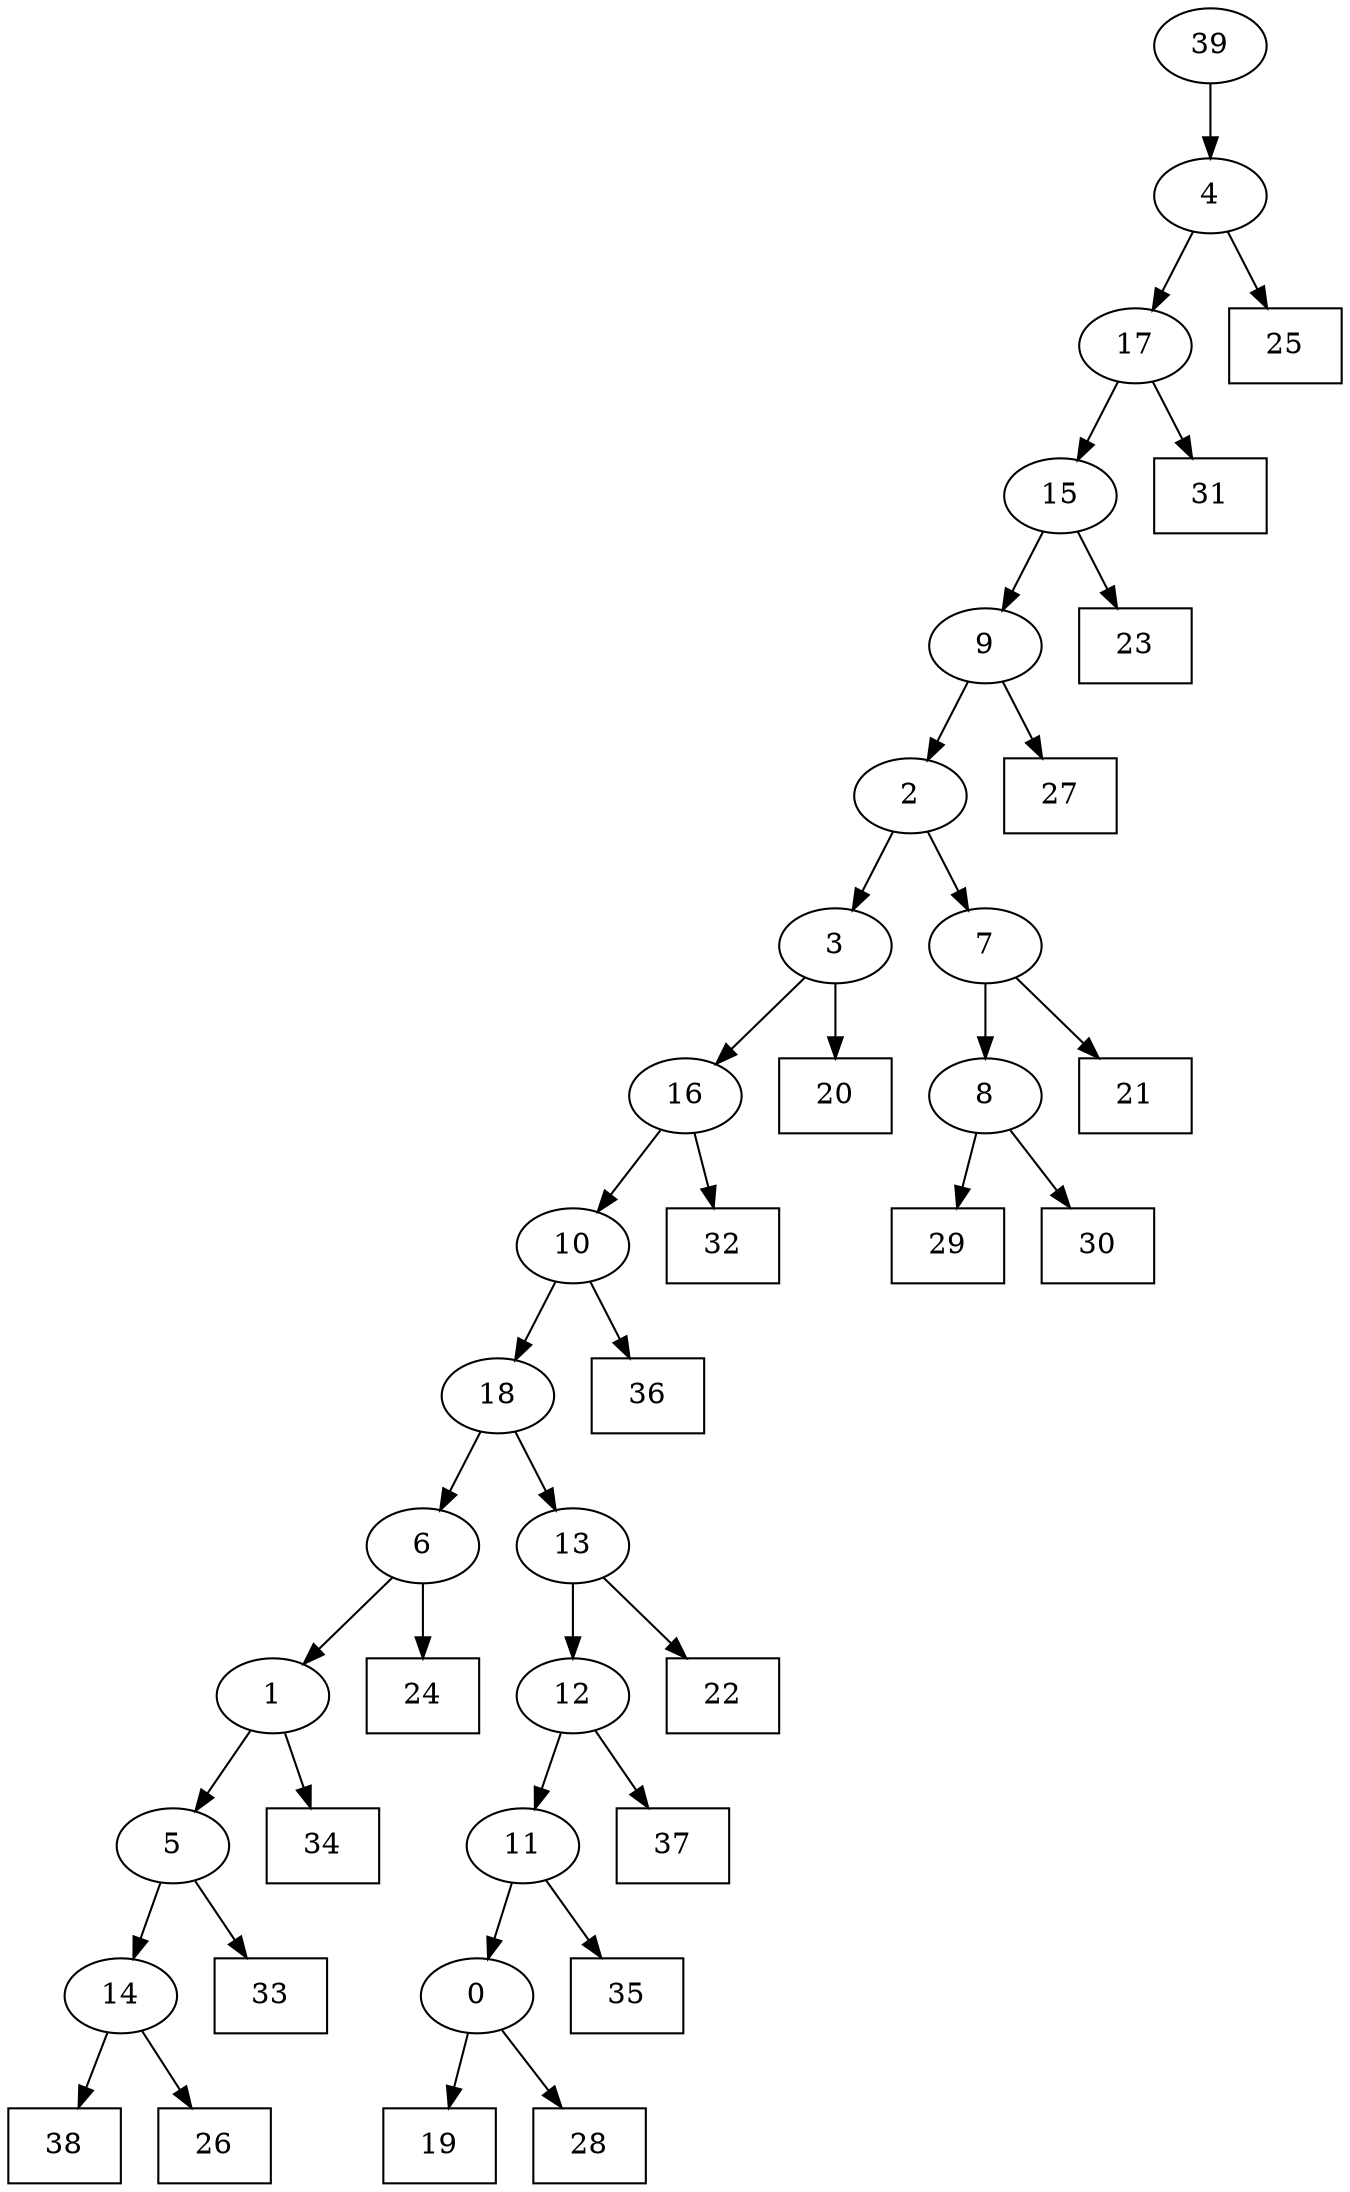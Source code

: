 digraph G {
0[label="0"];
1[label="1"];
2[label="2"];
3[label="3"];
4[label="4"];
5[label="5"];
6[label="6"];
7[label="7"];
8[label="8"];
9[label="9"];
10[label="10"];
11[label="11"];
12[label="12"];
13[label="13"];
14[label="14"];
15[label="15"];
16[label="16"];
17[label="17"];
18[label="18"];
19[shape=box,label="38"];
20[shape=box,label="19"];
21[shape=box,label="22"];
22[shape=box,label="27"];
23[shape=box,label="29"];
24[shape=box,label="33"];
25[shape=box,label="28"];
26[shape=box,label="21"];
27[shape=box,label="34"];
28[shape=box,label="37"];
29[shape=box,label="20"];
30[shape=box,label="26"];
31[shape=box,label="36"];
32[shape=box,label="31"];
33[shape=box,label="30"];
34[shape=box,label="23"];
35[shape=box,label="32"];
36[shape=box,label="35"];
37[shape=box,label="24"];
38[shape=box,label="25"];
39[label="39"];
13->21 ;
14->30 ;
15->34 ;
0->25 ;
4->38 ;
5->24 ;
17->32 ;
7->26 ;
3->29 ;
39->4 ;
5->14 ;
14->19 ;
1->27 ;
18->13 ;
4->17 ;
16->35 ;
0->20 ;
8->23 ;
7->8 ;
8->33 ;
12->28 ;
6->37 ;
6->1 ;
1->5 ;
10->18 ;
11->0 ;
10->31 ;
13->12 ;
9->22 ;
3->16 ;
16->10 ;
18->6 ;
15->9 ;
17->15 ;
9->2 ;
2->7 ;
2->3 ;
12->11 ;
11->36 ;
}
